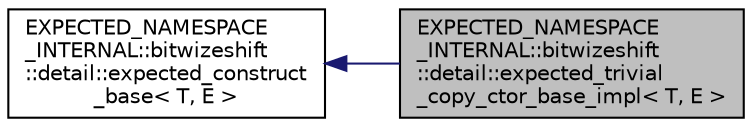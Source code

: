 digraph "EXPECTED_NAMESPACE_INTERNAL::bitwizeshift::detail::expected_trivial_copy_ctor_base_impl&lt; T, E &gt;"
{
  edge [fontname="Helvetica",fontsize="10",labelfontname="Helvetica",labelfontsize="10"];
  node [fontname="Helvetica",fontsize="10",shape=record];
  rankdir="LR";
  Node0 [label="EXPECTED_NAMESPACE\l_INTERNAL::bitwizeshift\l::detail::expected_trivial\l_copy_ctor_base_impl\< T, E \>",height=0.2,width=0.4,color="black", fillcolor="grey75", style="filled", fontcolor="black"];
  Node1 -> Node0 [dir="back",color="midnightblue",fontsize="10",style="solid",fontname="Helvetica"];
  Node1 [label="EXPECTED_NAMESPACE\l_INTERNAL::bitwizeshift\l::detail::expected_construct\l_base\< T, E \>",height=0.2,width=0.4,color="black", fillcolor="white", style="filled",URL="$dc/d0b/struct_e_x_p_e_c_t_e_d___n_a_m_e_s_p_a_c_e___i_n_t_e_r_n_a_l_1_1bitwizeshift_1_1detail_1_1expected__construct__base.html",tooltip="Base class of assignment to enable construction and assignment. "];
}
